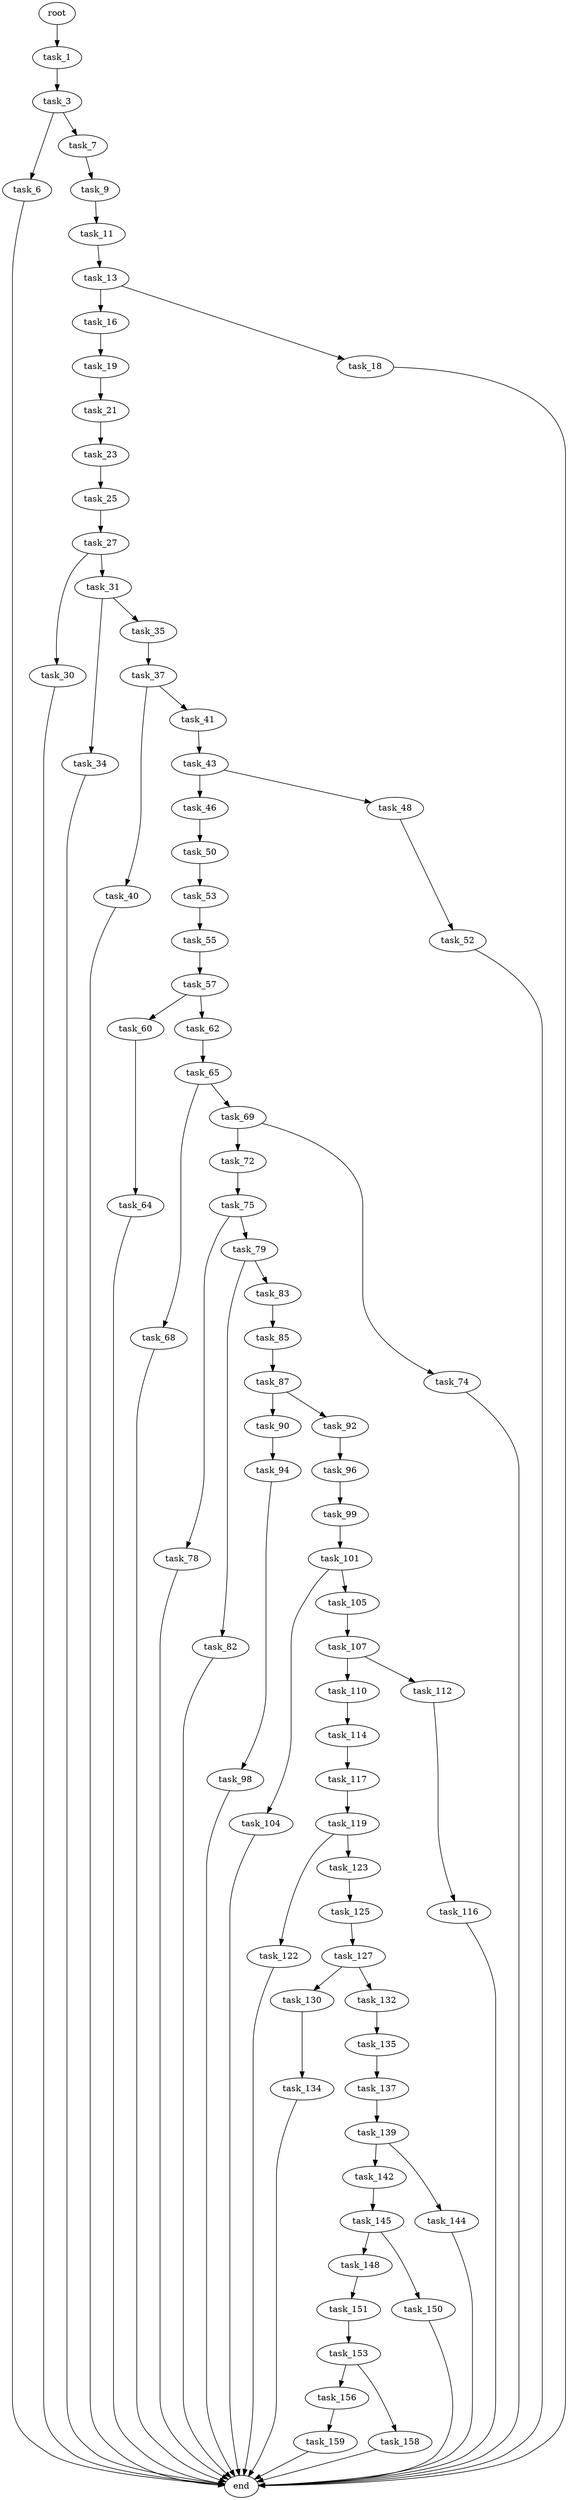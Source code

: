 digraph G {
  root [size="0.000000"];
  task_1 [size="21388620518.000000"];
  task_3 [size="782757789696.000000"];
  task_6 [size="12556889910.000000"];
  task_7 [size="1025937050.000000"];
  task_9 [size="8346804483.000000"];
  task_11 [size="137806566355.000000"];
  task_13 [size="68719476736.000000"];
  task_16 [size="2586544712.000000"];
  task_18 [size="134217728000.000000"];
  task_19 [size="549755813888.000000"];
  task_21 [size="184099132582.000000"];
  task_23 [size="24344789871.000000"];
  task_25 [size="2578954276.000000"];
  task_27 [size="37362203891.000000"];
  task_30 [size="8589934592.000000"];
  task_31 [size="1073741824000.000000"];
  task_34 [size="28991029248.000000"];
  task_35 [size="3144808599.000000"];
  task_37 [size="26645094971.000000"];
  task_40 [size="7914457621.000000"];
  task_41 [size="18131054887.000000"];
  task_43 [size="19045530129.000000"];
  task_46 [size="2056822709.000000"];
  task_48 [size="368293445632.000000"];
  task_50 [size="68719476736.000000"];
  task_52 [size="21738581260.000000"];
  task_53 [size="11867143265.000000"];
  task_55 [size="17940936473.000000"];
  task_57 [size="461505476782.000000"];
  task_60 [size="101967466563.000000"];
  task_62 [size="2947931875.000000"];
  task_64 [size="402385526673.000000"];
  task_65 [size="419911659.000000"];
  task_68 [size="5074888944.000000"];
  task_69 [size="8589934592.000000"];
  task_72 [size="7805448982.000000"];
  task_74 [size="1629833987.000000"];
  task_75 [size="4443757225.000000"];
  task_78 [size="42903936215.000000"];
  task_79 [size="72066002191.000000"];
  task_82 [size="1073741824000.000000"];
  task_83 [size="14154875718.000000"];
  task_85 [size="436620710640.000000"];
  task_87 [size="5827105800.000000"];
  task_90 [size="5478105140.000000"];
  task_92 [size="1412144135.000000"];
  task_94 [size="1073741824000.000000"];
  task_96 [size="983396960.000000"];
  task_98 [size="5838489823.000000"];
  task_99 [size="4802896831.000000"];
  task_101 [size="173402188083.000000"];
  task_104 [size="1237926807877.000000"];
  task_105 [size="549755813888.000000"];
  task_107 [size="15418258949.000000"];
  task_110 [size="134217728000.000000"];
  task_112 [size="231928233984.000000"];
  task_114 [size="8318690478.000000"];
  task_116 [size="564237461237.000000"];
  task_117 [size="15833285853.000000"];
  task_119 [size="29639099684.000000"];
  task_122 [size="1110049362492.000000"];
  task_123 [size="231928233984.000000"];
  task_125 [size="742504805353.000000"];
  task_127 [size="9380998357.000000"];
  task_130 [size="7587114954.000000"];
  task_132 [size="11455259837.000000"];
  task_134 [size="8269461053.000000"];
  task_135 [size="782757789696.000000"];
  task_137 [size="253372189307.000000"];
  task_139 [size="104839795250.000000"];
  task_142 [size="16393453130.000000"];
  task_144 [size="25469431752.000000"];
  task_145 [size="386506645981.000000"];
  task_148 [size="30449024298.000000"];
  task_150 [size="397016825601.000000"];
  task_151 [size="134217728000.000000"];
  task_153 [size="687712033124.000000"];
  task_156 [size="231342867386.000000"];
  task_158 [size="7190782977.000000"];
  task_159 [size="45751484929.000000"];
  end [size="0.000000"];

  root -> task_1 [size="1.000000"];
  task_1 -> task_3 [size="536870912.000000"];
  task_3 -> task_6 [size="679477248.000000"];
  task_3 -> task_7 [size="679477248.000000"];
  task_6 -> end [size="1.000000"];
  task_7 -> task_9 [size="75497472.000000"];
  task_9 -> task_11 [size="33554432.000000"];
  task_11 -> task_13 [size="134217728.000000"];
  task_13 -> task_16 [size="134217728.000000"];
  task_13 -> task_18 [size="134217728.000000"];
  task_16 -> task_19 [size="301989888.000000"];
  task_18 -> end [size="1.000000"];
  task_19 -> task_21 [size="536870912.000000"];
  task_21 -> task_23 [size="209715200.000000"];
  task_23 -> task_25 [size="679477248.000000"];
  task_25 -> task_27 [size="75497472.000000"];
  task_27 -> task_30 [size="75497472.000000"];
  task_27 -> task_31 [size="75497472.000000"];
  task_30 -> end [size="1.000000"];
  task_31 -> task_34 [size="838860800.000000"];
  task_31 -> task_35 [size="838860800.000000"];
  task_34 -> end [size="1.000000"];
  task_35 -> task_37 [size="75497472.000000"];
  task_37 -> task_40 [size="134217728.000000"];
  task_37 -> task_41 [size="134217728.000000"];
  task_40 -> end [size="1.000000"];
  task_41 -> task_43 [size="411041792.000000"];
  task_43 -> task_46 [size="411041792.000000"];
  task_43 -> task_48 [size="411041792.000000"];
  task_46 -> task_50 [size="75497472.000000"];
  task_48 -> task_52 [size="411041792.000000"];
  task_50 -> task_53 [size="134217728.000000"];
  task_52 -> end [size="1.000000"];
  task_53 -> task_55 [size="301989888.000000"];
  task_55 -> task_57 [size="679477248.000000"];
  task_57 -> task_60 [size="679477248.000000"];
  task_57 -> task_62 [size="679477248.000000"];
  task_60 -> task_64 [size="134217728.000000"];
  task_62 -> task_65 [size="75497472.000000"];
  task_64 -> end [size="1.000000"];
  task_65 -> task_68 [size="33554432.000000"];
  task_65 -> task_69 [size="33554432.000000"];
  task_68 -> end [size="1.000000"];
  task_69 -> task_72 [size="33554432.000000"];
  task_69 -> task_74 [size="33554432.000000"];
  task_72 -> task_75 [size="209715200.000000"];
  task_74 -> end [size="1.000000"];
  task_75 -> task_78 [size="134217728.000000"];
  task_75 -> task_79 [size="134217728.000000"];
  task_78 -> end [size="1.000000"];
  task_79 -> task_82 [size="75497472.000000"];
  task_79 -> task_83 [size="75497472.000000"];
  task_82 -> end [size="1.000000"];
  task_83 -> task_85 [size="301989888.000000"];
  task_85 -> task_87 [size="301989888.000000"];
  task_87 -> task_90 [size="209715200.000000"];
  task_87 -> task_92 [size="209715200.000000"];
  task_90 -> task_94 [size="411041792.000000"];
  task_92 -> task_96 [size="75497472.000000"];
  task_94 -> task_98 [size="838860800.000000"];
  task_96 -> task_99 [size="33554432.000000"];
  task_98 -> end [size="1.000000"];
  task_99 -> task_101 [size="134217728.000000"];
  task_101 -> task_104 [size="134217728.000000"];
  task_101 -> task_105 [size="134217728.000000"];
  task_104 -> end [size="1.000000"];
  task_105 -> task_107 [size="536870912.000000"];
  task_107 -> task_110 [size="411041792.000000"];
  task_107 -> task_112 [size="411041792.000000"];
  task_110 -> task_114 [size="209715200.000000"];
  task_112 -> task_116 [size="301989888.000000"];
  task_114 -> task_117 [size="134217728.000000"];
  task_116 -> end [size="1.000000"];
  task_117 -> task_119 [size="838860800.000000"];
  task_119 -> task_122 [size="33554432.000000"];
  task_119 -> task_123 [size="33554432.000000"];
  task_122 -> end [size="1.000000"];
  task_123 -> task_125 [size="301989888.000000"];
  task_125 -> task_127 [size="536870912.000000"];
  task_127 -> task_130 [size="209715200.000000"];
  task_127 -> task_132 [size="209715200.000000"];
  task_130 -> task_134 [size="134217728.000000"];
  task_132 -> task_135 [size="679477248.000000"];
  task_134 -> end [size="1.000000"];
  task_135 -> task_137 [size="679477248.000000"];
  task_137 -> task_139 [size="838860800.000000"];
  task_139 -> task_142 [size="75497472.000000"];
  task_139 -> task_144 [size="75497472.000000"];
  task_142 -> task_145 [size="838860800.000000"];
  task_144 -> end [size="1.000000"];
  task_145 -> task_148 [size="301989888.000000"];
  task_145 -> task_150 [size="301989888.000000"];
  task_148 -> task_151 [size="838860800.000000"];
  task_150 -> end [size="1.000000"];
  task_151 -> task_153 [size="209715200.000000"];
  task_153 -> task_156 [size="536870912.000000"];
  task_153 -> task_158 [size="536870912.000000"];
  task_156 -> task_159 [size="209715200.000000"];
  task_158 -> end [size="1.000000"];
  task_159 -> end [size="1.000000"];
}
